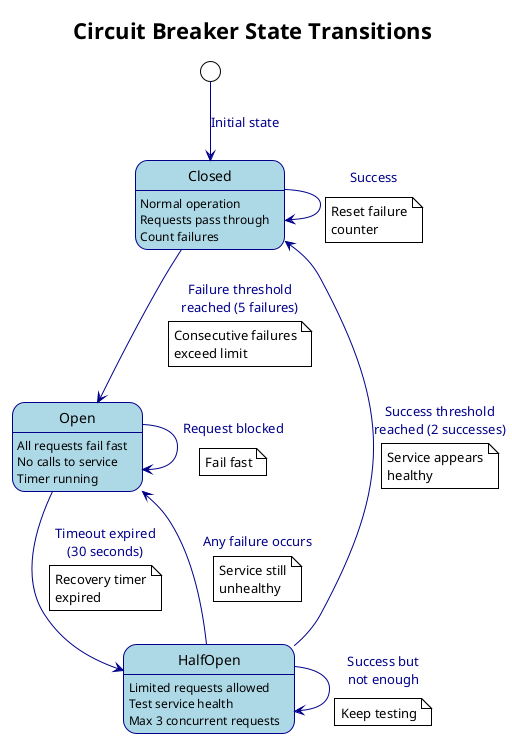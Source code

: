 @startuml
!theme plain
skinparam state {
  BackgroundColor LightBlue
  BorderColor DarkBlue
  FontColor Black
}
skinparam arrow {
  Color DarkBlue
  FontColor DarkBlue
}

title Circuit Breaker State Transitions

state Closed {
  Closed : Normal operation
  Closed : Requests pass through
  Closed : Count failures
}

state Open {
  Open : All requests fail fast
  Open : No calls to service
  Open : Timer running
}

state HalfOpen {
  HalfOpen : Limited requests allowed
  HalfOpen : Test service health
  HalfOpen : Max 3 concurrent requests
}

[*] --> Closed : Initial state

Closed --> Open : Failure threshold\nreached (5 failures)
note on link : Consecutive failures\nexceed limit

Open --> HalfOpen : Timeout expired\n(30 seconds)
note on link : Recovery timer\nexpired

HalfOpen --> Closed : Success threshold\nreached (2 successes)
note on link : Service appears\nhealthy

HalfOpen --> Open : Any failure occurs
note on link : Service still\nunhealthy

Closed --> Closed : Success
note on link : Reset failure\ncounter

Open --> Open : Request blocked
note on link : Fail fast

HalfOpen --> HalfOpen : Success but\nnot enough
note on link : Keep testing

@enduml